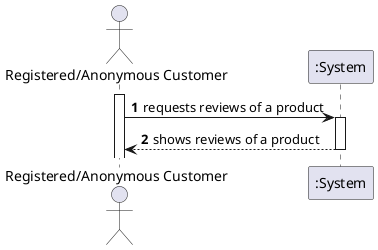@startuml
'https://plantuml.com/sequence-diagram

autoactivate on
autonumber

actor "Registered/Anonymous Customer" as User
participant ":System" as System

activate User

User -> System: requests reviews of a product
User <-- System: shows reviews of a product

@enduml
